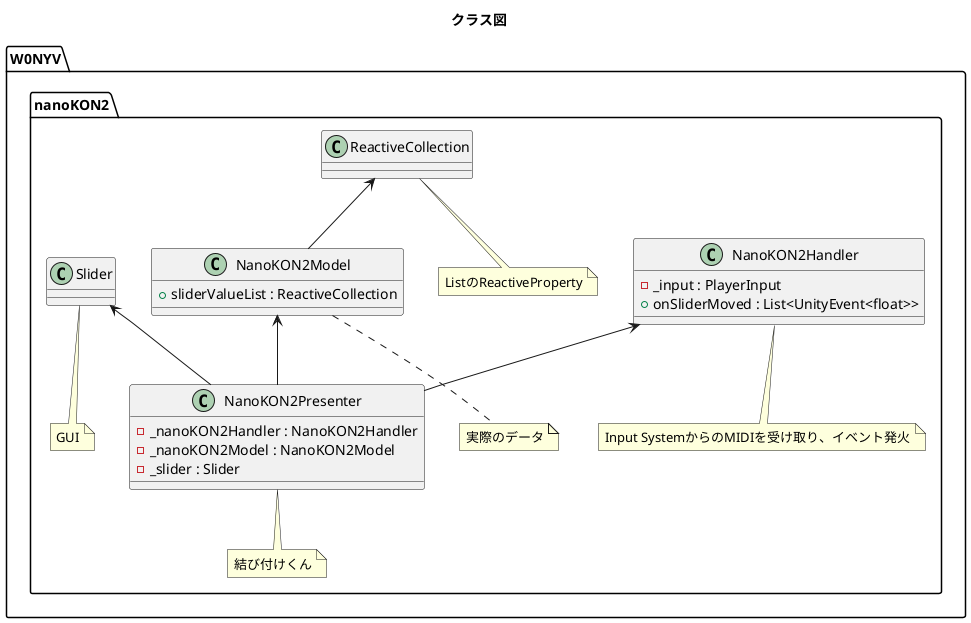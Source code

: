 @startuml nanoKON2-Setup

title クラス図

namespace W0NYV.nanoKON2 {

    class NanoKON2Handler {
        - _input : PlayerInput
        + onSliderMoved : List<UnityEvent<float>>
    }
    note bottom: Input SystemからのMIDIを受け取り、イベント発火

    class NanoKON2Model {
        + sliderValueList : ReactiveCollection
    }
    note bottom: 実際のデータ

    class NanoKON2Presenter {
        - _nanoKON2Handler : NanoKON2Handler
        - _nanoKON2Model : NanoKON2Model
        - _slider : Slider
    }
    note bottom: 結び付けくん

    class ReactiveCollection {

    }
    note bottom: ListのReactiveProperty

    class Slider {

    }
    note bottom: GUI

    ReactiveCollection <-- NanoKON2Model

    NanoKON2Handler <-- NanoKON2Presenter
    NanoKON2Model <-- NanoKON2Presenter
    Slider <-- NanoKON2Presenter

}

@enduml